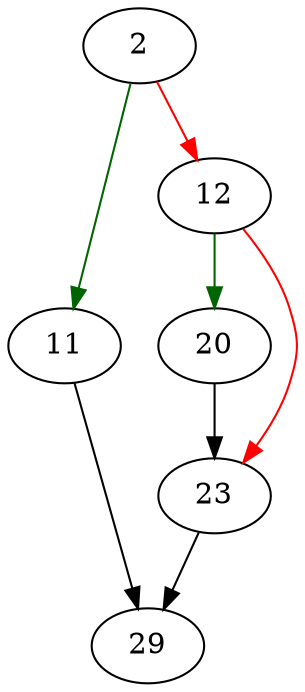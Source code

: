 strict digraph "optionMatch" {
	// Node definitions.
	2 [entry=true];
	11;
	12;
	29;
	20;
	23;

	// Edge definitions.
	2 -> 11 [
		color=darkgreen
		cond=true
	];
	2 -> 12 [
		color=red
		cond=false
	];
	11 -> 29;
	12 -> 20 [
		color=darkgreen
		cond=true
	];
	12 -> 23 [
		color=red
		cond=false
	];
	20 -> 23;
	23 -> 29;
}